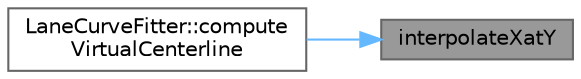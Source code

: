 digraph "interpolateXatY"
{
 // LATEX_PDF_SIZE
  bgcolor="transparent";
  edge [fontname=Helvetica,fontsize=10,labelfontname=Helvetica,labelfontsize=10];
  node [fontname=Helvetica,fontsize=10,shape=box,height=0.2,width=0.4];
  rankdir="RL";
  Node1 [id="Node000001",label="interpolateXatY",height=0.2,width=0.4,color="gray40", fillcolor="grey60", style="filled", fontcolor="black",tooltip=" "];
  Node1 -> Node2 [id="edge1_Node000001_Node000002",dir="back",color="steelblue1",style="solid",tooltip=" "];
  Node2 [id="Node000002",label="LaneCurveFitter::compute\lVirtualCenterline",height=0.2,width=0.4,color="grey40", fillcolor="white", style="filled",URL="$classLaneCurveFitter.html#a56042d66c5beacdde6cbfee31086183d",tooltip=" "];
}
